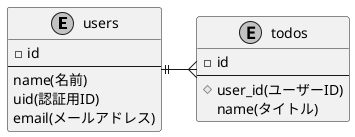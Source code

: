 @startuml er
skinparam monochrome true 
skinparam shadowing false

entity users {
  - id
  --
  name(名前)
  uid(認証用ID)
  email(メールアドレス)
}

entity todos {
  - id
  --
  # user_id(ユーザーID)
  name(タイトル)
}

users ||-r-{ todos

@enduml 
